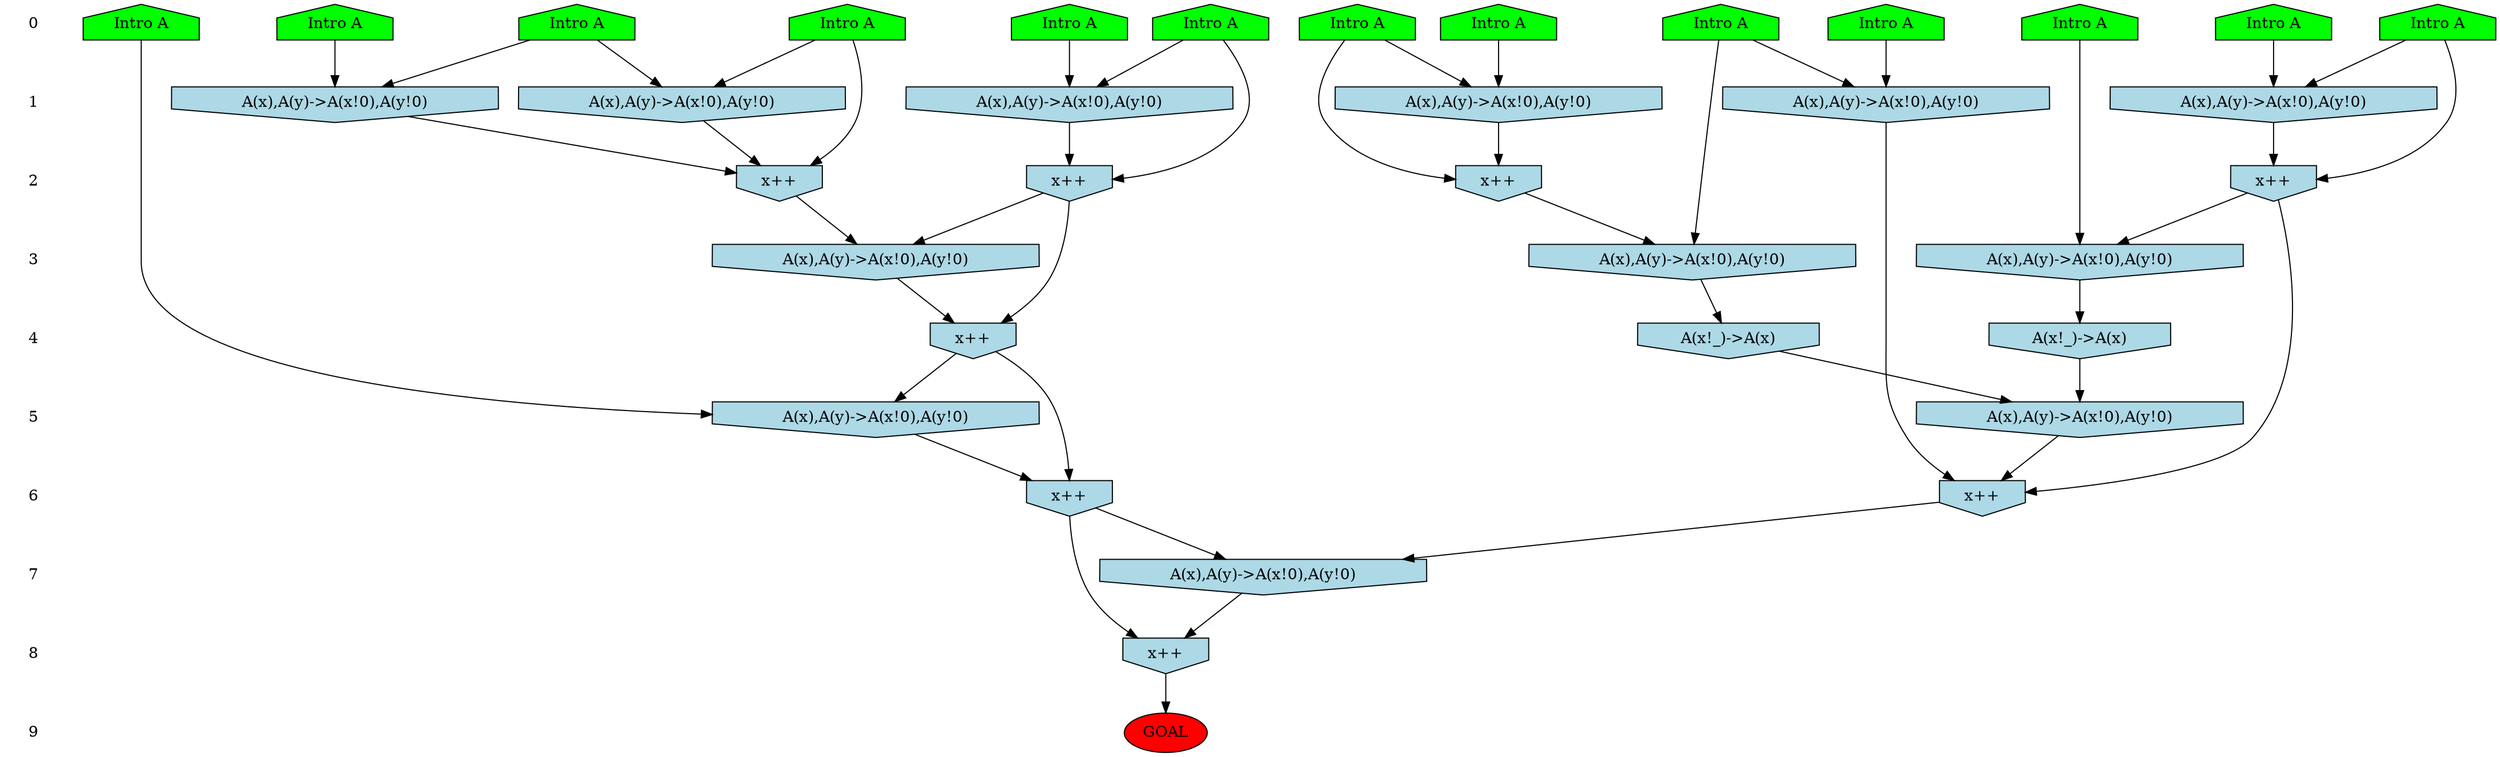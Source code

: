 /* Compression of 1 causal flows obtained in average at 2.321290E+00 t.u */
/* Compressed causal flows were: [672] */
digraph G{
 ranksep=.5 ; 
{ rank = same ; "0" [shape=plaintext] ; node_1 [label ="Intro A", shape=house, style=filled, fillcolor=green] ;
node_2 [label ="Intro A", shape=house, style=filled, fillcolor=green] ;
node_3 [label ="Intro A", shape=house, style=filled, fillcolor=green] ;
node_4 [label ="Intro A", shape=house, style=filled, fillcolor=green] ;
node_5 [label ="Intro A", shape=house, style=filled, fillcolor=green] ;
node_6 [label ="Intro A", shape=house, style=filled, fillcolor=green] ;
node_7 [label ="Intro A", shape=house, style=filled, fillcolor=green] ;
node_8 [label ="Intro A", shape=house, style=filled, fillcolor=green] ;
node_9 [label ="Intro A", shape=house, style=filled, fillcolor=green] ;
node_10 [label ="Intro A", shape=house, style=filled, fillcolor=green] ;
node_11 [label ="Intro A", shape=house, style=filled, fillcolor=green] ;
node_12 [label ="Intro A", shape=house, style=filled, fillcolor=green] ;
node_13 [label ="Intro A", shape=house, style=filled, fillcolor=green] ;
}
{ rank = same ; "1" [shape=plaintext] ; node_14 [label="A(x),A(y)->A(x!0),A(y!0)", shape=invhouse, style=filled, fillcolor = lightblue] ;
node_15 [label="A(x),A(y)->A(x!0),A(y!0)", shape=invhouse, style=filled, fillcolor = lightblue] ;
node_17 [label="A(x),A(y)->A(x!0),A(y!0)", shape=invhouse, style=filled, fillcolor = lightblue] ;
node_18 [label="A(x),A(y)->A(x!0),A(y!0)", shape=invhouse, style=filled, fillcolor = lightblue] ;
node_21 [label="A(x),A(y)->A(x!0),A(y!0)", shape=invhouse, style=filled, fillcolor = lightblue] ;
node_29 [label="A(x),A(y)->A(x!0),A(y!0)", shape=invhouse, style=filled, fillcolor = lightblue] ;
}
{ rank = same ; "2" [shape=plaintext] ; node_16 [label="x++", shape=invhouse, style=filled, fillcolor = lightblue] ;
node_19 [label="x++", shape=invhouse, style=filled, fillcolor = lightblue] ;
node_20 [label="x++", shape=invhouse, style=filled, fillcolor = lightblue] ;
node_22 [label="x++", shape=invhouse, style=filled, fillcolor = lightblue] ;
}
{ rank = same ; "3" [shape=plaintext] ; node_23 [label="A(x),A(y)->A(x!0),A(y!0)", shape=invhouse, style=filled, fillcolor = lightblue] ;
node_24 [label="A(x),A(y)->A(x!0),A(y!0)", shape=invhouse, style=filled, fillcolor = lightblue] ;
node_25 [label="A(x),A(y)->A(x!0),A(y!0)", shape=invhouse, style=filled, fillcolor = lightblue] ;
}
{ rank = same ; "4" [shape=plaintext] ; node_26 [label="x++", shape=invhouse, style=filled, fillcolor = lightblue] ;
node_27 [label="A(x!_)->A(x)", shape=invhouse, style=filled, fillcolor = lightblue] ;
node_30 [label="A(x!_)->A(x)", shape=invhouse, style=filled, fillcolor = lightblue] ;
}
{ rank = same ; "5" [shape=plaintext] ; node_28 [label="A(x),A(y)->A(x!0),A(y!0)", shape=invhouse, style=filled, fillcolor = lightblue] ;
node_31 [label="A(x),A(y)->A(x!0),A(y!0)", shape=invhouse, style=filled, fillcolor = lightblue] ;
}
{ rank = same ; "6" [shape=plaintext] ; node_32 [label="x++", shape=invhouse, style=filled, fillcolor = lightblue] ;
node_33 [label="x++", shape=invhouse, style=filled, fillcolor = lightblue] ;
}
{ rank = same ; "7" [shape=plaintext] ; node_34 [label="A(x),A(y)->A(x!0),A(y!0)", shape=invhouse, style=filled, fillcolor = lightblue] ;
}
{ rank = same ; "8" [shape=plaintext] ; node_35 [label="x++", shape=invhouse, style=filled, fillcolor = lightblue] ;
}
{ rank = same ; "9" [shape=plaintext] ; node_36 [label ="GOAL", style=filled, fillcolor=red] ;
}
"0" -> "1" [style="invis"]; 
"1" -> "2" [style="invis"]; 
"2" -> "3" [style="invis"]; 
"3" -> "4" [style="invis"]; 
"4" -> "5" [style="invis"]; 
"5" -> "6" [style="invis"]; 
"6" -> "7" [style="invis"]; 
"7" -> "8" [style="invis"]; 
"8" -> "9" [style="invis"]; 
node_3 -> node_14
node_6 -> node_14
node_6 -> node_15
node_13 -> node_15
node_3 -> node_16
node_14 -> node_16
node_15 -> node_16
node_1 -> node_17
node_7 -> node_17
node_8 -> node_18
node_11 -> node_18
node_7 -> node_19
node_17 -> node_19
node_11 -> node_20
node_18 -> node_20
node_2 -> node_21
node_10 -> node_21
node_2 -> node_22
node_21 -> node_22
node_16 -> node_23
node_19 -> node_23
node_12 -> node_24
node_20 -> node_24
node_5 -> node_25
node_22 -> node_25
node_19 -> node_26
node_23 -> node_26
node_24 -> node_27
node_9 -> node_28
node_26 -> node_28
node_4 -> node_29
node_5 -> node_29
node_25 -> node_30
node_27 -> node_31
node_30 -> node_31
node_20 -> node_32
node_29 -> node_32
node_31 -> node_32
node_26 -> node_33
node_28 -> node_33
node_32 -> node_34
node_33 -> node_34
node_33 -> node_35
node_34 -> node_35
node_35 -> node_36
}
/*
 Dot generation time: 0.000000
*/